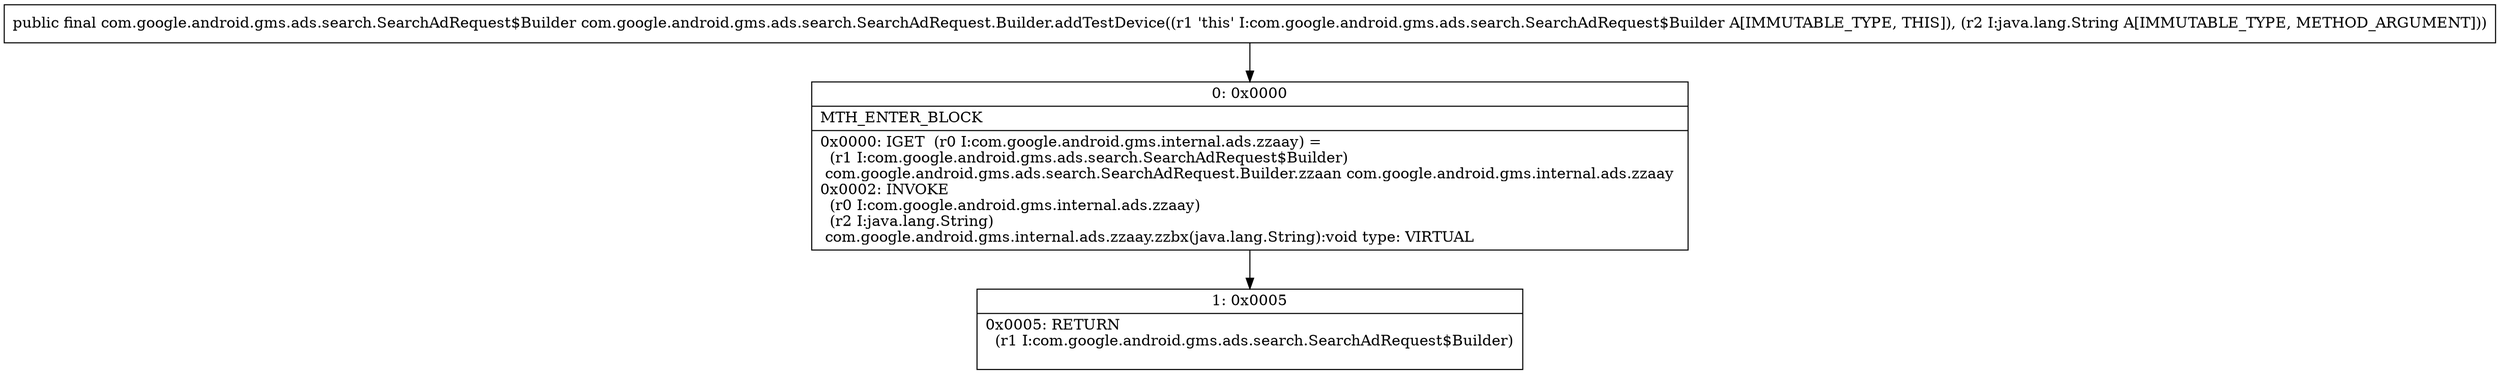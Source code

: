 digraph "CFG forcom.google.android.gms.ads.search.SearchAdRequest.Builder.addTestDevice(Ljava\/lang\/String;)Lcom\/google\/android\/gms\/ads\/search\/SearchAdRequest$Builder;" {
Node_0 [shape=record,label="{0\:\ 0x0000|MTH_ENTER_BLOCK\l|0x0000: IGET  (r0 I:com.google.android.gms.internal.ads.zzaay) = \l  (r1 I:com.google.android.gms.ads.search.SearchAdRequest$Builder)\l com.google.android.gms.ads.search.SearchAdRequest.Builder.zzaan com.google.android.gms.internal.ads.zzaay \l0x0002: INVOKE  \l  (r0 I:com.google.android.gms.internal.ads.zzaay)\l  (r2 I:java.lang.String)\l com.google.android.gms.internal.ads.zzaay.zzbx(java.lang.String):void type: VIRTUAL \l}"];
Node_1 [shape=record,label="{1\:\ 0x0005|0x0005: RETURN  \l  (r1 I:com.google.android.gms.ads.search.SearchAdRequest$Builder)\l \l}"];
MethodNode[shape=record,label="{public final com.google.android.gms.ads.search.SearchAdRequest$Builder com.google.android.gms.ads.search.SearchAdRequest.Builder.addTestDevice((r1 'this' I:com.google.android.gms.ads.search.SearchAdRequest$Builder A[IMMUTABLE_TYPE, THIS]), (r2 I:java.lang.String A[IMMUTABLE_TYPE, METHOD_ARGUMENT])) }"];
MethodNode -> Node_0;
Node_0 -> Node_1;
}

